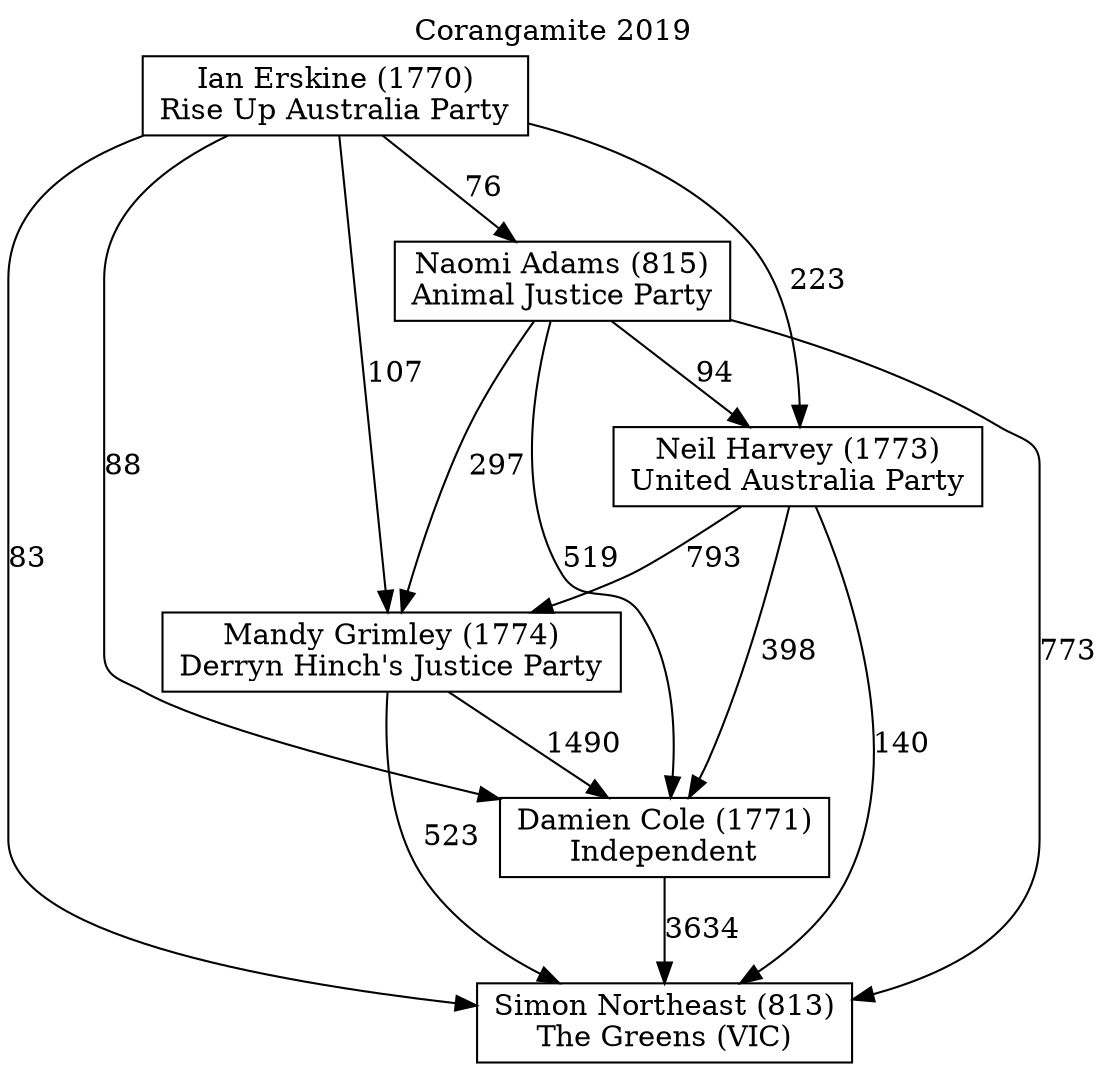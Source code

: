 // House preference flow
digraph "Simon Northeast (813)_Corangamite_2019" {
	graph [label="Corangamite 2019" labelloc=t]
	node [shape=box]
	"Simon Northeast (813)" [label="Simon Northeast (813)
The Greens (VIC)"]
	"Damien Cole (1771)" [label="Damien Cole (1771)
Independent"]
	"Mandy Grimley (1774)" [label="Mandy Grimley (1774)
Derryn Hinch's Justice Party"]
	"Neil Harvey (1773)" [label="Neil Harvey (1773)
United Australia Party"]
	"Naomi Adams (815)" [label="Naomi Adams (815)
Animal Justice Party"]
	"Ian Erskine (1770)" [label="Ian Erskine (1770)
Rise Up Australia Party"]
	"Simon Northeast (813)" [label="Simon Northeast (813)
The Greens (VIC)"]
	"Mandy Grimley (1774)" [label="Mandy Grimley (1774)
Derryn Hinch's Justice Party"]
	"Neil Harvey (1773)" [label="Neil Harvey (1773)
United Australia Party"]
	"Naomi Adams (815)" [label="Naomi Adams (815)
Animal Justice Party"]
	"Ian Erskine (1770)" [label="Ian Erskine (1770)
Rise Up Australia Party"]
	"Simon Northeast (813)" [label="Simon Northeast (813)
The Greens (VIC)"]
	"Neil Harvey (1773)" [label="Neil Harvey (1773)
United Australia Party"]
	"Naomi Adams (815)" [label="Naomi Adams (815)
Animal Justice Party"]
	"Ian Erskine (1770)" [label="Ian Erskine (1770)
Rise Up Australia Party"]
	"Simon Northeast (813)" [label="Simon Northeast (813)
The Greens (VIC)"]
	"Naomi Adams (815)" [label="Naomi Adams (815)
Animal Justice Party"]
	"Ian Erskine (1770)" [label="Ian Erskine (1770)
Rise Up Australia Party"]
	"Simon Northeast (813)" [label="Simon Northeast (813)
The Greens (VIC)"]
	"Ian Erskine (1770)" [label="Ian Erskine (1770)
Rise Up Australia Party"]
	"Ian Erskine (1770)" [label="Ian Erskine (1770)
Rise Up Australia Party"]
	"Naomi Adams (815)" [label="Naomi Adams (815)
Animal Justice Party"]
	"Ian Erskine (1770)" [label="Ian Erskine (1770)
Rise Up Australia Party"]
	"Ian Erskine (1770)" [label="Ian Erskine (1770)
Rise Up Australia Party"]
	"Neil Harvey (1773)" [label="Neil Harvey (1773)
United Australia Party"]
	"Naomi Adams (815)" [label="Naomi Adams (815)
Animal Justice Party"]
	"Ian Erskine (1770)" [label="Ian Erskine (1770)
Rise Up Australia Party"]
	"Neil Harvey (1773)" [label="Neil Harvey (1773)
United Australia Party"]
	"Ian Erskine (1770)" [label="Ian Erskine (1770)
Rise Up Australia Party"]
	"Ian Erskine (1770)" [label="Ian Erskine (1770)
Rise Up Australia Party"]
	"Naomi Adams (815)" [label="Naomi Adams (815)
Animal Justice Party"]
	"Ian Erskine (1770)" [label="Ian Erskine (1770)
Rise Up Australia Party"]
	"Ian Erskine (1770)" [label="Ian Erskine (1770)
Rise Up Australia Party"]
	"Mandy Grimley (1774)" [label="Mandy Grimley (1774)
Derryn Hinch's Justice Party"]
	"Neil Harvey (1773)" [label="Neil Harvey (1773)
United Australia Party"]
	"Naomi Adams (815)" [label="Naomi Adams (815)
Animal Justice Party"]
	"Ian Erskine (1770)" [label="Ian Erskine (1770)
Rise Up Australia Party"]
	"Mandy Grimley (1774)" [label="Mandy Grimley (1774)
Derryn Hinch's Justice Party"]
	"Naomi Adams (815)" [label="Naomi Adams (815)
Animal Justice Party"]
	"Ian Erskine (1770)" [label="Ian Erskine (1770)
Rise Up Australia Party"]
	"Mandy Grimley (1774)" [label="Mandy Grimley (1774)
Derryn Hinch's Justice Party"]
	"Ian Erskine (1770)" [label="Ian Erskine (1770)
Rise Up Australia Party"]
	"Ian Erskine (1770)" [label="Ian Erskine (1770)
Rise Up Australia Party"]
	"Naomi Adams (815)" [label="Naomi Adams (815)
Animal Justice Party"]
	"Ian Erskine (1770)" [label="Ian Erskine (1770)
Rise Up Australia Party"]
	"Ian Erskine (1770)" [label="Ian Erskine (1770)
Rise Up Australia Party"]
	"Neil Harvey (1773)" [label="Neil Harvey (1773)
United Australia Party"]
	"Naomi Adams (815)" [label="Naomi Adams (815)
Animal Justice Party"]
	"Ian Erskine (1770)" [label="Ian Erskine (1770)
Rise Up Australia Party"]
	"Neil Harvey (1773)" [label="Neil Harvey (1773)
United Australia Party"]
	"Ian Erskine (1770)" [label="Ian Erskine (1770)
Rise Up Australia Party"]
	"Ian Erskine (1770)" [label="Ian Erskine (1770)
Rise Up Australia Party"]
	"Naomi Adams (815)" [label="Naomi Adams (815)
Animal Justice Party"]
	"Ian Erskine (1770)" [label="Ian Erskine (1770)
Rise Up Australia Party"]
	"Ian Erskine (1770)" [label="Ian Erskine (1770)
Rise Up Australia Party"]
	"Damien Cole (1771)" [label="Damien Cole (1771)
Independent"]
	"Mandy Grimley (1774)" [label="Mandy Grimley (1774)
Derryn Hinch's Justice Party"]
	"Neil Harvey (1773)" [label="Neil Harvey (1773)
United Australia Party"]
	"Naomi Adams (815)" [label="Naomi Adams (815)
Animal Justice Party"]
	"Ian Erskine (1770)" [label="Ian Erskine (1770)
Rise Up Australia Party"]
	"Damien Cole (1771)" [label="Damien Cole (1771)
Independent"]
	"Neil Harvey (1773)" [label="Neil Harvey (1773)
United Australia Party"]
	"Naomi Adams (815)" [label="Naomi Adams (815)
Animal Justice Party"]
	"Ian Erskine (1770)" [label="Ian Erskine (1770)
Rise Up Australia Party"]
	"Damien Cole (1771)" [label="Damien Cole (1771)
Independent"]
	"Naomi Adams (815)" [label="Naomi Adams (815)
Animal Justice Party"]
	"Ian Erskine (1770)" [label="Ian Erskine (1770)
Rise Up Australia Party"]
	"Damien Cole (1771)" [label="Damien Cole (1771)
Independent"]
	"Ian Erskine (1770)" [label="Ian Erskine (1770)
Rise Up Australia Party"]
	"Ian Erskine (1770)" [label="Ian Erskine (1770)
Rise Up Australia Party"]
	"Naomi Adams (815)" [label="Naomi Adams (815)
Animal Justice Party"]
	"Ian Erskine (1770)" [label="Ian Erskine (1770)
Rise Up Australia Party"]
	"Ian Erskine (1770)" [label="Ian Erskine (1770)
Rise Up Australia Party"]
	"Neil Harvey (1773)" [label="Neil Harvey (1773)
United Australia Party"]
	"Naomi Adams (815)" [label="Naomi Adams (815)
Animal Justice Party"]
	"Ian Erskine (1770)" [label="Ian Erskine (1770)
Rise Up Australia Party"]
	"Neil Harvey (1773)" [label="Neil Harvey (1773)
United Australia Party"]
	"Ian Erskine (1770)" [label="Ian Erskine (1770)
Rise Up Australia Party"]
	"Ian Erskine (1770)" [label="Ian Erskine (1770)
Rise Up Australia Party"]
	"Naomi Adams (815)" [label="Naomi Adams (815)
Animal Justice Party"]
	"Ian Erskine (1770)" [label="Ian Erskine (1770)
Rise Up Australia Party"]
	"Ian Erskine (1770)" [label="Ian Erskine (1770)
Rise Up Australia Party"]
	"Mandy Grimley (1774)" [label="Mandy Grimley (1774)
Derryn Hinch's Justice Party"]
	"Neil Harvey (1773)" [label="Neil Harvey (1773)
United Australia Party"]
	"Naomi Adams (815)" [label="Naomi Adams (815)
Animal Justice Party"]
	"Ian Erskine (1770)" [label="Ian Erskine (1770)
Rise Up Australia Party"]
	"Mandy Grimley (1774)" [label="Mandy Grimley (1774)
Derryn Hinch's Justice Party"]
	"Naomi Adams (815)" [label="Naomi Adams (815)
Animal Justice Party"]
	"Ian Erskine (1770)" [label="Ian Erskine (1770)
Rise Up Australia Party"]
	"Mandy Grimley (1774)" [label="Mandy Grimley (1774)
Derryn Hinch's Justice Party"]
	"Ian Erskine (1770)" [label="Ian Erskine (1770)
Rise Up Australia Party"]
	"Ian Erskine (1770)" [label="Ian Erskine (1770)
Rise Up Australia Party"]
	"Naomi Adams (815)" [label="Naomi Adams (815)
Animal Justice Party"]
	"Ian Erskine (1770)" [label="Ian Erskine (1770)
Rise Up Australia Party"]
	"Ian Erskine (1770)" [label="Ian Erskine (1770)
Rise Up Australia Party"]
	"Neil Harvey (1773)" [label="Neil Harvey (1773)
United Australia Party"]
	"Naomi Adams (815)" [label="Naomi Adams (815)
Animal Justice Party"]
	"Ian Erskine (1770)" [label="Ian Erskine (1770)
Rise Up Australia Party"]
	"Neil Harvey (1773)" [label="Neil Harvey (1773)
United Australia Party"]
	"Ian Erskine (1770)" [label="Ian Erskine (1770)
Rise Up Australia Party"]
	"Ian Erskine (1770)" [label="Ian Erskine (1770)
Rise Up Australia Party"]
	"Naomi Adams (815)" [label="Naomi Adams (815)
Animal Justice Party"]
	"Ian Erskine (1770)" [label="Ian Erskine (1770)
Rise Up Australia Party"]
	"Ian Erskine (1770)" [label="Ian Erskine (1770)
Rise Up Australia Party"]
	"Damien Cole (1771)" -> "Simon Northeast (813)" [label=3634]
	"Mandy Grimley (1774)" -> "Damien Cole (1771)" [label=1490]
	"Neil Harvey (1773)" -> "Mandy Grimley (1774)" [label=793]
	"Naomi Adams (815)" -> "Neil Harvey (1773)" [label=94]
	"Ian Erskine (1770)" -> "Naomi Adams (815)" [label=76]
	"Mandy Grimley (1774)" -> "Simon Northeast (813)" [label=523]
	"Neil Harvey (1773)" -> "Simon Northeast (813)" [label=140]
	"Naomi Adams (815)" -> "Simon Northeast (813)" [label=773]
	"Ian Erskine (1770)" -> "Simon Northeast (813)" [label=83]
	"Ian Erskine (1770)" -> "Neil Harvey (1773)" [label=223]
	"Naomi Adams (815)" -> "Mandy Grimley (1774)" [label=297]
	"Ian Erskine (1770)" -> "Mandy Grimley (1774)" [label=107]
	"Neil Harvey (1773)" -> "Damien Cole (1771)" [label=398]
	"Naomi Adams (815)" -> "Damien Cole (1771)" [label=519]
	"Ian Erskine (1770)" -> "Damien Cole (1771)" [label=88]
}
